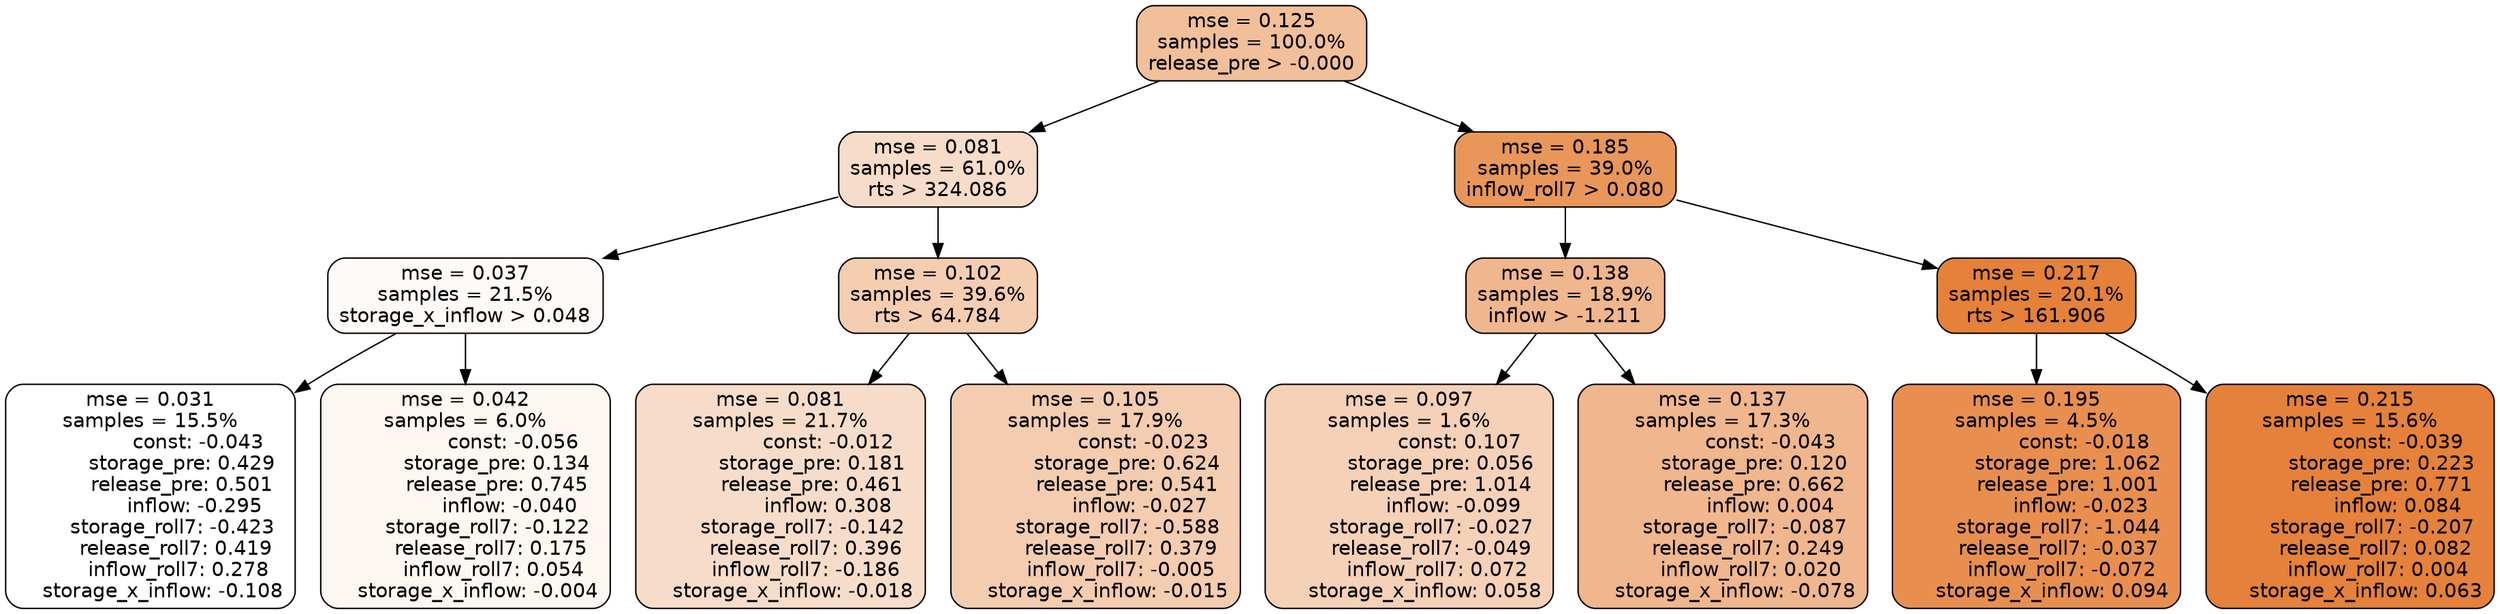 digraph tree {
node [shape=rectangle, style="filled, rounded", color="black", fontname=helvetica] ;
edge [fontname=helvetica] ;
	"0" [label="mse = 0.125
samples = 100.0%
release_pre > -0.000", fillcolor="#f1bf9a"]
	"1" [label="mse = 0.081
samples = 61.0%
rts > 324.086", fillcolor="#f7dcc9"]
	"8" [label="mse = 0.185
samples = 39.0%
inflow_roll7 > 0.080", fillcolor="#e9965a"]
	"5" [label="mse = 0.037
samples = 21.5%
storage_x_inflow > 0.048", fillcolor="#fefaf8"]
	"2" [label="mse = 0.102
samples = 39.6%
rts > 64.784", fillcolor="#f5ceb2"]
	"9" [label="mse = 0.138
samples = 18.9%
inflow > -1.211", fillcolor="#f0b68d"]
	"12" [label="mse = 0.217
samples = 20.1%
rts > 161.906", fillcolor="#e58139"]
	"6" [label="mse = 0.031
samples = 15.5%
               const: -0.043
          storage_pre: 0.429
          release_pre: 0.501
              inflow: -0.295
       storage_roll7: -0.423
        release_roll7: 0.419
         inflow_roll7: 0.278
    storage_x_inflow: -0.108", fillcolor="#ffffff"]
	"7" [label="mse = 0.042
samples = 6.0%
               const: -0.056
          storage_pre: 0.134
          release_pre: 0.745
              inflow: -0.040
       storage_roll7: -0.122
        release_roll7: 0.175
         inflow_roll7: 0.054
    storage_x_inflow: -0.004", fillcolor="#fdf7f2"]
	"3" [label="mse = 0.081
samples = 21.7%
               const: -0.012
          storage_pre: 0.181
          release_pre: 0.461
               inflow: 0.308
       storage_roll7: -0.142
        release_roll7: 0.396
        inflow_roll7: -0.186
    storage_x_inflow: -0.018", fillcolor="#f7ddc9"]
	"4" [label="mse = 0.105
samples = 17.9%
               const: -0.023
          storage_pre: 0.624
          release_pre: 0.541
              inflow: -0.027
       storage_roll7: -0.588
        release_roll7: 0.379
        inflow_roll7: -0.005
    storage_x_inflow: -0.015", fillcolor="#f4ccb0"]
	"10" [label="mse = 0.097
samples = 1.6%
                const: 0.107
          storage_pre: 0.056
          release_pre: 1.014
              inflow: -0.099
       storage_roll7: -0.027
       release_roll7: -0.049
         inflow_roll7: 0.072
     storage_x_inflow: 0.058", fillcolor="#f5d1b8"]
	"11" [label="mse = 0.137
samples = 17.3%
               const: -0.043
          storage_pre: 0.120
          release_pre: 0.662
               inflow: 0.004
       storage_roll7: -0.087
        release_roll7: 0.249
         inflow_roll7: 0.020
    storage_x_inflow: -0.078", fillcolor="#f0b68d"]
	"14" [label="mse = 0.195
samples = 4.5%
               const: -0.018
          storage_pre: 1.062
          release_pre: 1.001
              inflow: -0.023
       storage_roll7: -1.044
       release_roll7: -0.037
        inflow_roll7: -0.072
     storage_x_inflow: 0.094", fillcolor="#e88f50"]
	"13" [label="mse = 0.215
samples = 15.6%
               const: -0.039
          storage_pre: 0.223
          release_pre: 0.771
               inflow: 0.084
       storage_roll7: -0.207
        release_roll7: 0.082
         inflow_roll7: 0.004
     storage_x_inflow: 0.063", fillcolor="#e5813a"]

	"0" -> "1"
	"0" -> "8"
	"1" -> "2"
	"1" -> "5"
	"8" -> "9"
	"8" -> "12"
	"5" -> "6"
	"5" -> "7"
	"2" -> "3"
	"2" -> "4"
	"9" -> "10"
	"9" -> "11"
	"12" -> "13"
	"12" -> "14"
}